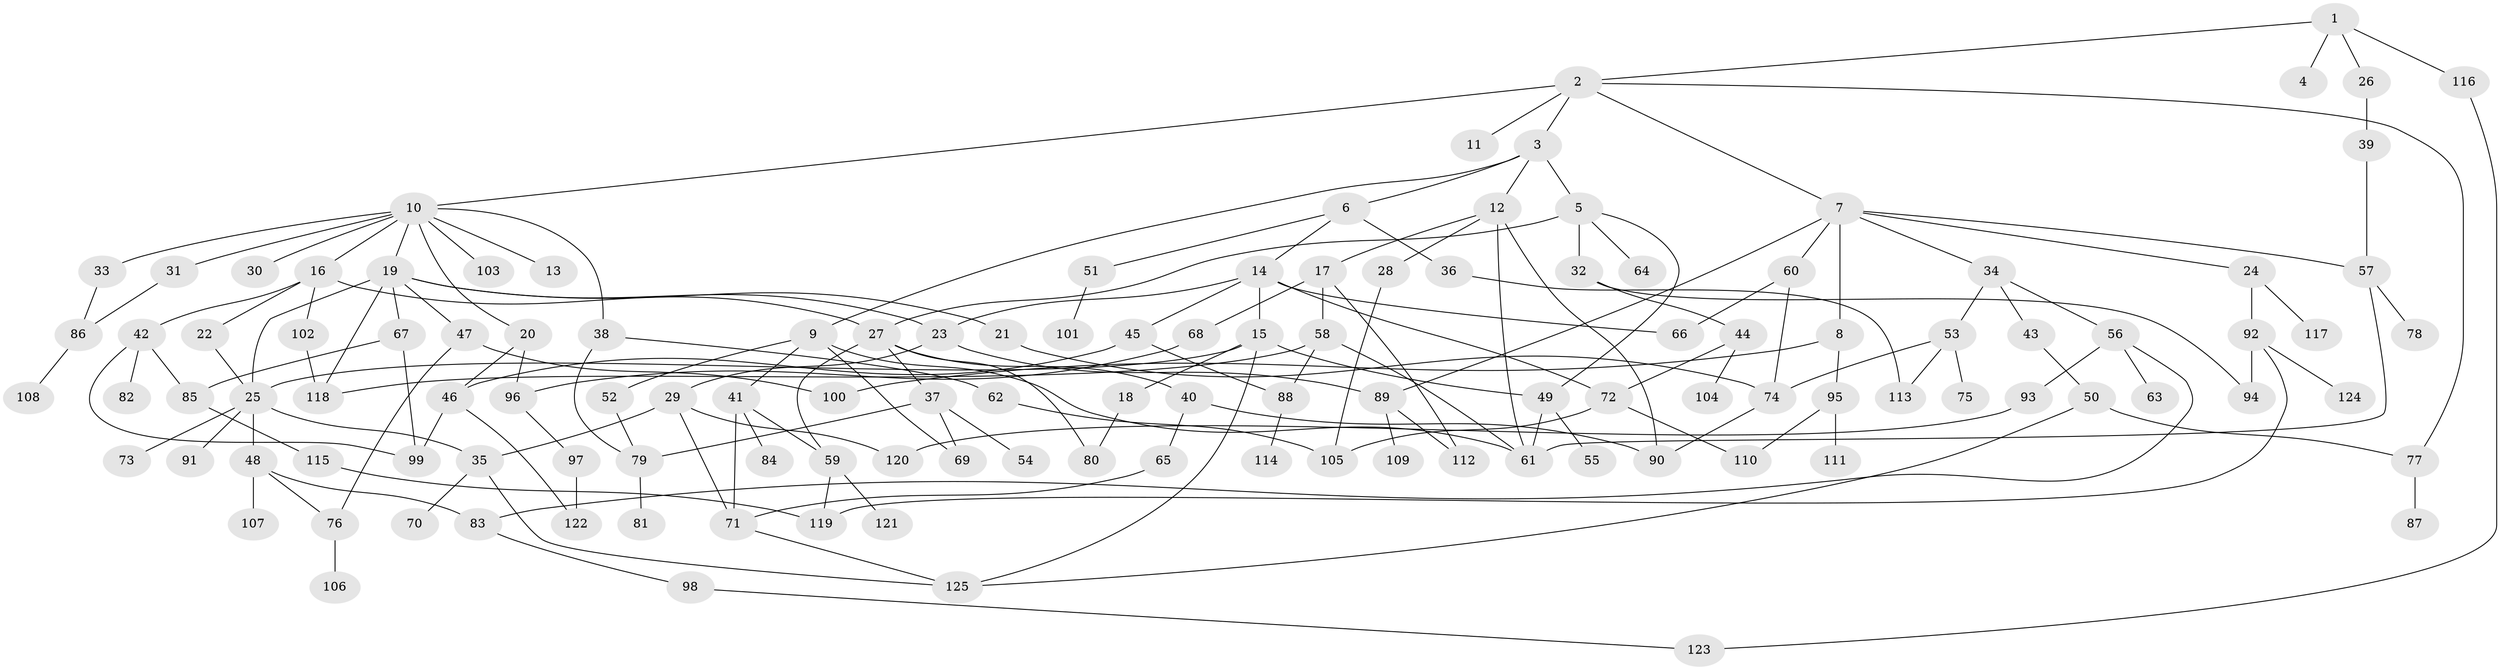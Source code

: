 // Generated by graph-tools (version 1.1) at 2025/25/03/09/25 03:25:25]
// undirected, 125 vertices, 176 edges
graph export_dot {
graph [start="1"]
  node [color=gray90,style=filled];
  1;
  2;
  3;
  4;
  5;
  6;
  7;
  8;
  9;
  10;
  11;
  12;
  13;
  14;
  15;
  16;
  17;
  18;
  19;
  20;
  21;
  22;
  23;
  24;
  25;
  26;
  27;
  28;
  29;
  30;
  31;
  32;
  33;
  34;
  35;
  36;
  37;
  38;
  39;
  40;
  41;
  42;
  43;
  44;
  45;
  46;
  47;
  48;
  49;
  50;
  51;
  52;
  53;
  54;
  55;
  56;
  57;
  58;
  59;
  60;
  61;
  62;
  63;
  64;
  65;
  66;
  67;
  68;
  69;
  70;
  71;
  72;
  73;
  74;
  75;
  76;
  77;
  78;
  79;
  80;
  81;
  82;
  83;
  84;
  85;
  86;
  87;
  88;
  89;
  90;
  91;
  92;
  93;
  94;
  95;
  96;
  97;
  98;
  99;
  100;
  101;
  102;
  103;
  104;
  105;
  106;
  107;
  108;
  109;
  110;
  111;
  112;
  113;
  114;
  115;
  116;
  117;
  118;
  119;
  120;
  121;
  122;
  123;
  124;
  125;
  1 -- 2;
  1 -- 4;
  1 -- 26;
  1 -- 116;
  2 -- 3;
  2 -- 7;
  2 -- 10;
  2 -- 11;
  2 -- 77;
  3 -- 5;
  3 -- 6;
  3 -- 9;
  3 -- 12;
  5 -- 32;
  5 -- 64;
  5 -- 27;
  5 -- 49;
  6 -- 14;
  6 -- 36;
  6 -- 51;
  7 -- 8;
  7 -- 24;
  7 -- 34;
  7 -- 60;
  7 -- 57;
  7 -- 89;
  8 -- 95;
  8 -- 100;
  9 -- 41;
  9 -- 52;
  9 -- 61;
  9 -- 69;
  10 -- 13;
  10 -- 16;
  10 -- 19;
  10 -- 20;
  10 -- 30;
  10 -- 31;
  10 -- 33;
  10 -- 38;
  10 -- 103;
  12 -- 17;
  12 -- 28;
  12 -- 90;
  12 -- 61;
  14 -- 15;
  14 -- 23;
  14 -- 45;
  14 -- 72;
  14 -- 66;
  15 -- 18;
  15 -- 49;
  15 -- 25;
  15 -- 125;
  16 -- 22;
  16 -- 27;
  16 -- 42;
  16 -- 102;
  17 -- 58;
  17 -- 68;
  17 -- 112;
  18 -- 80;
  19 -- 21;
  19 -- 47;
  19 -- 67;
  19 -- 118;
  19 -- 25;
  19 -- 23;
  20 -- 46;
  20 -- 96;
  21 -- 74;
  22 -- 25;
  23 -- 29;
  23 -- 89;
  24 -- 92;
  24 -- 117;
  25 -- 48;
  25 -- 73;
  25 -- 91;
  25 -- 35;
  26 -- 39;
  27 -- 37;
  27 -- 40;
  27 -- 59;
  27 -- 80;
  28 -- 105;
  29 -- 35;
  29 -- 120;
  29 -- 71;
  31 -- 86;
  32 -- 44;
  32 -- 94;
  33 -- 86;
  34 -- 43;
  34 -- 53;
  34 -- 56;
  35 -- 70;
  35 -- 125;
  36 -- 113;
  37 -- 54;
  37 -- 79;
  37 -- 69;
  38 -- 62;
  38 -- 79;
  39 -- 57;
  40 -- 65;
  40 -- 90;
  41 -- 71;
  41 -- 84;
  41 -- 59;
  42 -- 82;
  42 -- 85;
  42 -- 99;
  43 -- 50;
  44 -- 104;
  44 -- 72;
  45 -- 88;
  45 -- 46;
  46 -- 122;
  46 -- 99;
  47 -- 76;
  47 -- 100;
  48 -- 107;
  48 -- 76;
  48 -- 83;
  49 -- 55;
  49 -- 61;
  50 -- 77;
  50 -- 125;
  51 -- 101;
  52 -- 79;
  53 -- 74;
  53 -- 75;
  53 -- 113;
  56 -- 63;
  56 -- 83;
  56 -- 93;
  57 -- 78;
  57 -- 61;
  58 -- 88;
  58 -- 118;
  58 -- 61;
  59 -- 121;
  59 -- 119;
  60 -- 66;
  60 -- 74;
  62 -- 105;
  65 -- 71;
  67 -- 85;
  67 -- 99;
  68 -- 96;
  71 -- 125;
  72 -- 105;
  72 -- 110;
  74 -- 90;
  76 -- 106;
  77 -- 87;
  79 -- 81;
  83 -- 98;
  85 -- 115;
  86 -- 108;
  88 -- 114;
  89 -- 109;
  89 -- 112;
  92 -- 119;
  92 -- 124;
  92 -- 94;
  93 -- 120;
  95 -- 110;
  95 -- 111;
  96 -- 97;
  97 -- 122;
  98 -- 123;
  102 -- 118;
  115 -- 119;
  116 -- 123;
}
